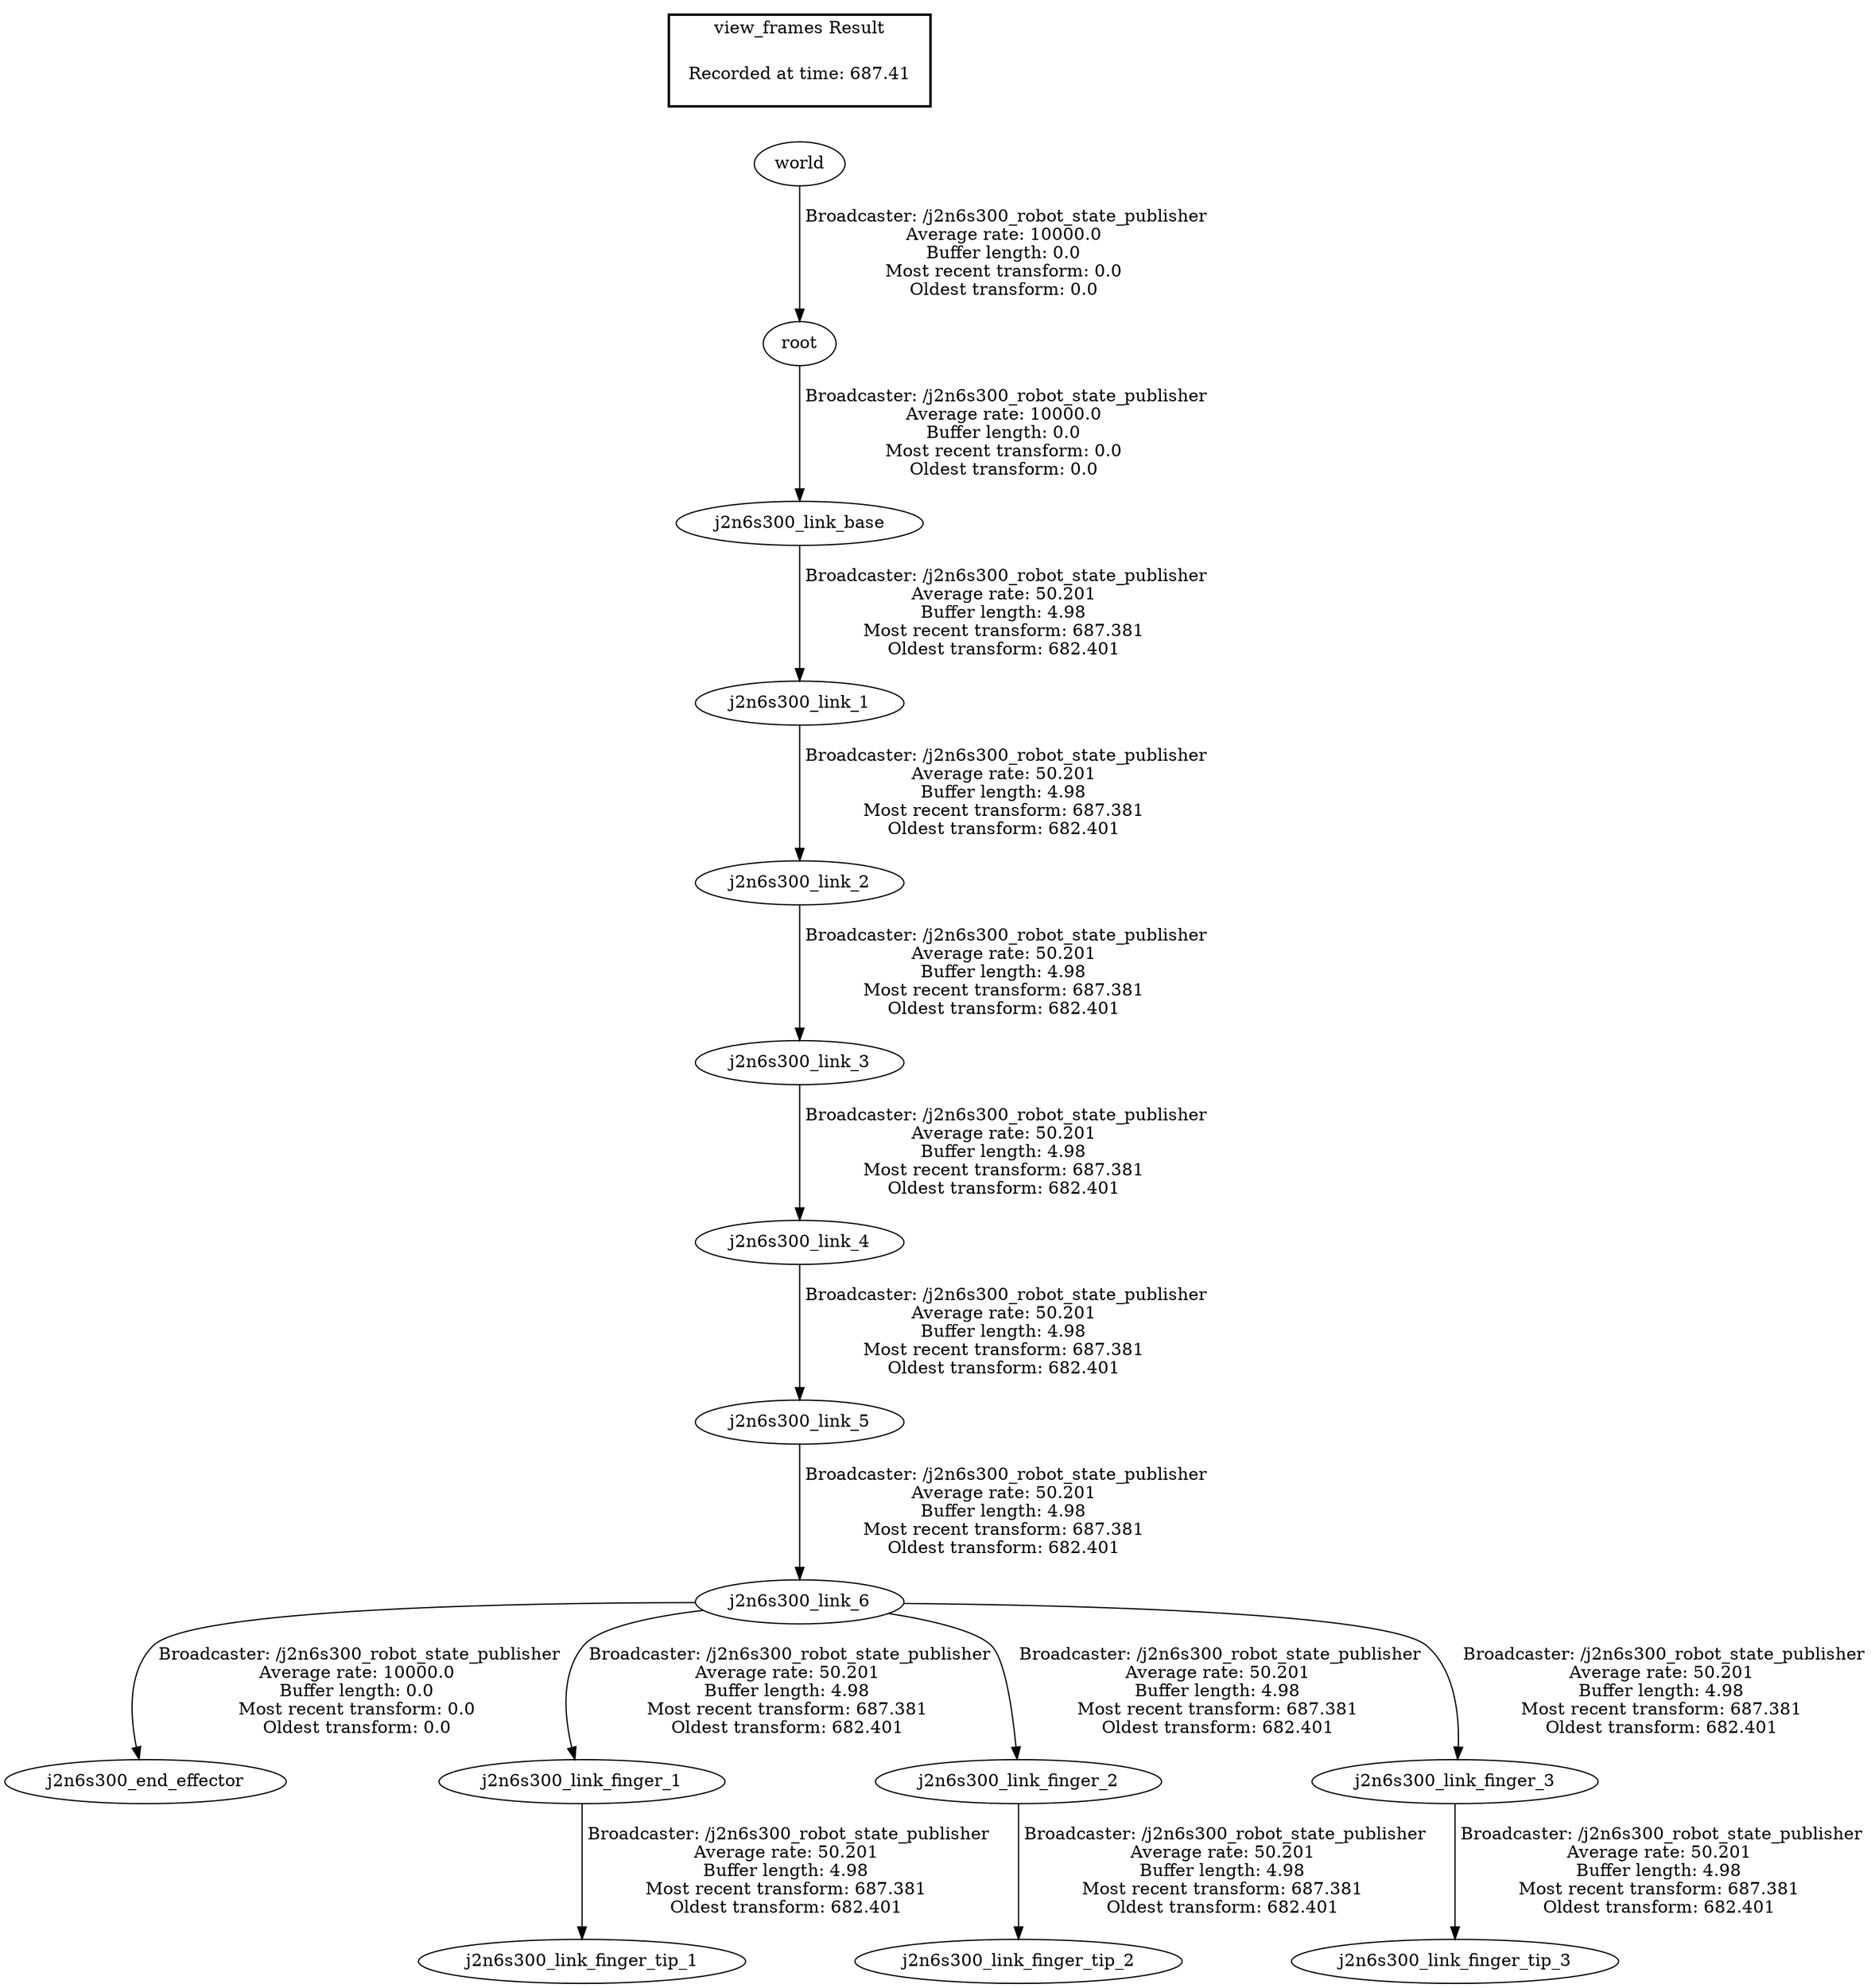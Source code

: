 digraph G {
"world" -> "root"[label=" Broadcaster: /j2n6s300_robot_state_publisher\nAverage rate: 10000.0\nBuffer length: 0.0\nMost recent transform: 0.0\nOldest transform: 0.0\n"];
"root" -> "j2n6s300_link_base"[label=" Broadcaster: /j2n6s300_robot_state_publisher\nAverage rate: 10000.0\nBuffer length: 0.0\nMost recent transform: 0.0\nOldest transform: 0.0\n"];
"j2n6s300_link_6" -> "j2n6s300_end_effector"[label=" Broadcaster: /j2n6s300_robot_state_publisher\nAverage rate: 10000.0\nBuffer length: 0.0\nMost recent transform: 0.0\nOldest transform: 0.0\n"];
"j2n6s300_link_5" -> "j2n6s300_link_6"[label=" Broadcaster: /j2n6s300_robot_state_publisher\nAverage rate: 50.201\nBuffer length: 4.98\nMost recent transform: 687.381\nOldest transform: 682.401\n"];
"j2n6s300_link_base" -> "j2n6s300_link_1"[label=" Broadcaster: /j2n6s300_robot_state_publisher\nAverage rate: 50.201\nBuffer length: 4.98\nMost recent transform: 687.381\nOldest transform: 682.401\n"];
"j2n6s300_link_1" -> "j2n6s300_link_2"[label=" Broadcaster: /j2n6s300_robot_state_publisher\nAverage rate: 50.201\nBuffer length: 4.98\nMost recent transform: 687.381\nOldest transform: 682.401\n"];
"j2n6s300_link_2" -> "j2n6s300_link_3"[label=" Broadcaster: /j2n6s300_robot_state_publisher\nAverage rate: 50.201\nBuffer length: 4.98\nMost recent transform: 687.381\nOldest transform: 682.401\n"];
"j2n6s300_link_3" -> "j2n6s300_link_4"[label=" Broadcaster: /j2n6s300_robot_state_publisher\nAverage rate: 50.201\nBuffer length: 4.98\nMost recent transform: 687.381\nOldest transform: 682.401\n"];
"j2n6s300_link_4" -> "j2n6s300_link_5"[label=" Broadcaster: /j2n6s300_robot_state_publisher\nAverage rate: 50.201\nBuffer length: 4.98\nMost recent transform: 687.381\nOldest transform: 682.401\n"];
"j2n6s300_link_6" -> "j2n6s300_link_finger_1"[label=" Broadcaster: /j2n6s300_robot_state_publisher\nAverage rate: 50.201\nBuffer length: 4.98\nMost recent transform: 687.381\nOldest transform: 682.401\n"];
"j2n6s300_link_6" -> "j2n6s300_link_finger_2"[label=" Broadcaster: /j2n6s300_robot_state_publisher\nAverage rate: 50.201\nBuffer length: 4.98\nMost recent transform: 687.381\nOldest transform: 682.401\n"];
"j2n6s300_link_6" -> "j2n6s300_link_finger_3"[label=" Broadcaster: /j2n6s300_robot_state_publisher\nAverage rate: 50.201\nBuffer length: 4.98\nMost recent transform: 687.381\nOldest transform: 682.401\n"];
"j2n6s300_link_finger_1" -> "j2n6s300_link_finger_tip_1"[label=" Broadcaster: /j2n6s300_robot_state_publisher\nAverage rate: 50.201\nBuffer length: 4.98\nMost recent transform: 687.381\nOldest transform: 682.401\n"];
"j2n6s300_link_finger_2" -> "j2n6s300_link_finger_tip_2"[label=" Broadcaster: /j2n6s300_robot_state_publisher\nAverage rate: 50.201\nBuffer length: 4.98\nMost recent transform: 687.381\nOldest transform: 682.401\n"];
"j2n6s300_link_finger_3" -> "j2n6s300_link_finger_tip_3"[label=" Broadcaster: /j2n6s300_robot_state_publisher\nAverage rate: 50.201\nBuffer length: 4.98\nMost recent transform: 687.381\nOldest transform: 682.401\n"];
edge [style=invis];
 subgraph cluster_legend { style=bold; color=black; label ="view_frames Result";
"Recorded at time: 687.41"[ shape=plaintext ] ;
}->"world";
}